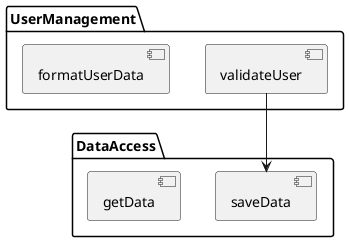 @startuml PackageExample

package "UserManagement" {
  [validateUser]
  [formatUserData]
}

package "DataAccess" {
  [saveData]
  [getData]
}

[validateUser] --> [saveData]

@enduml